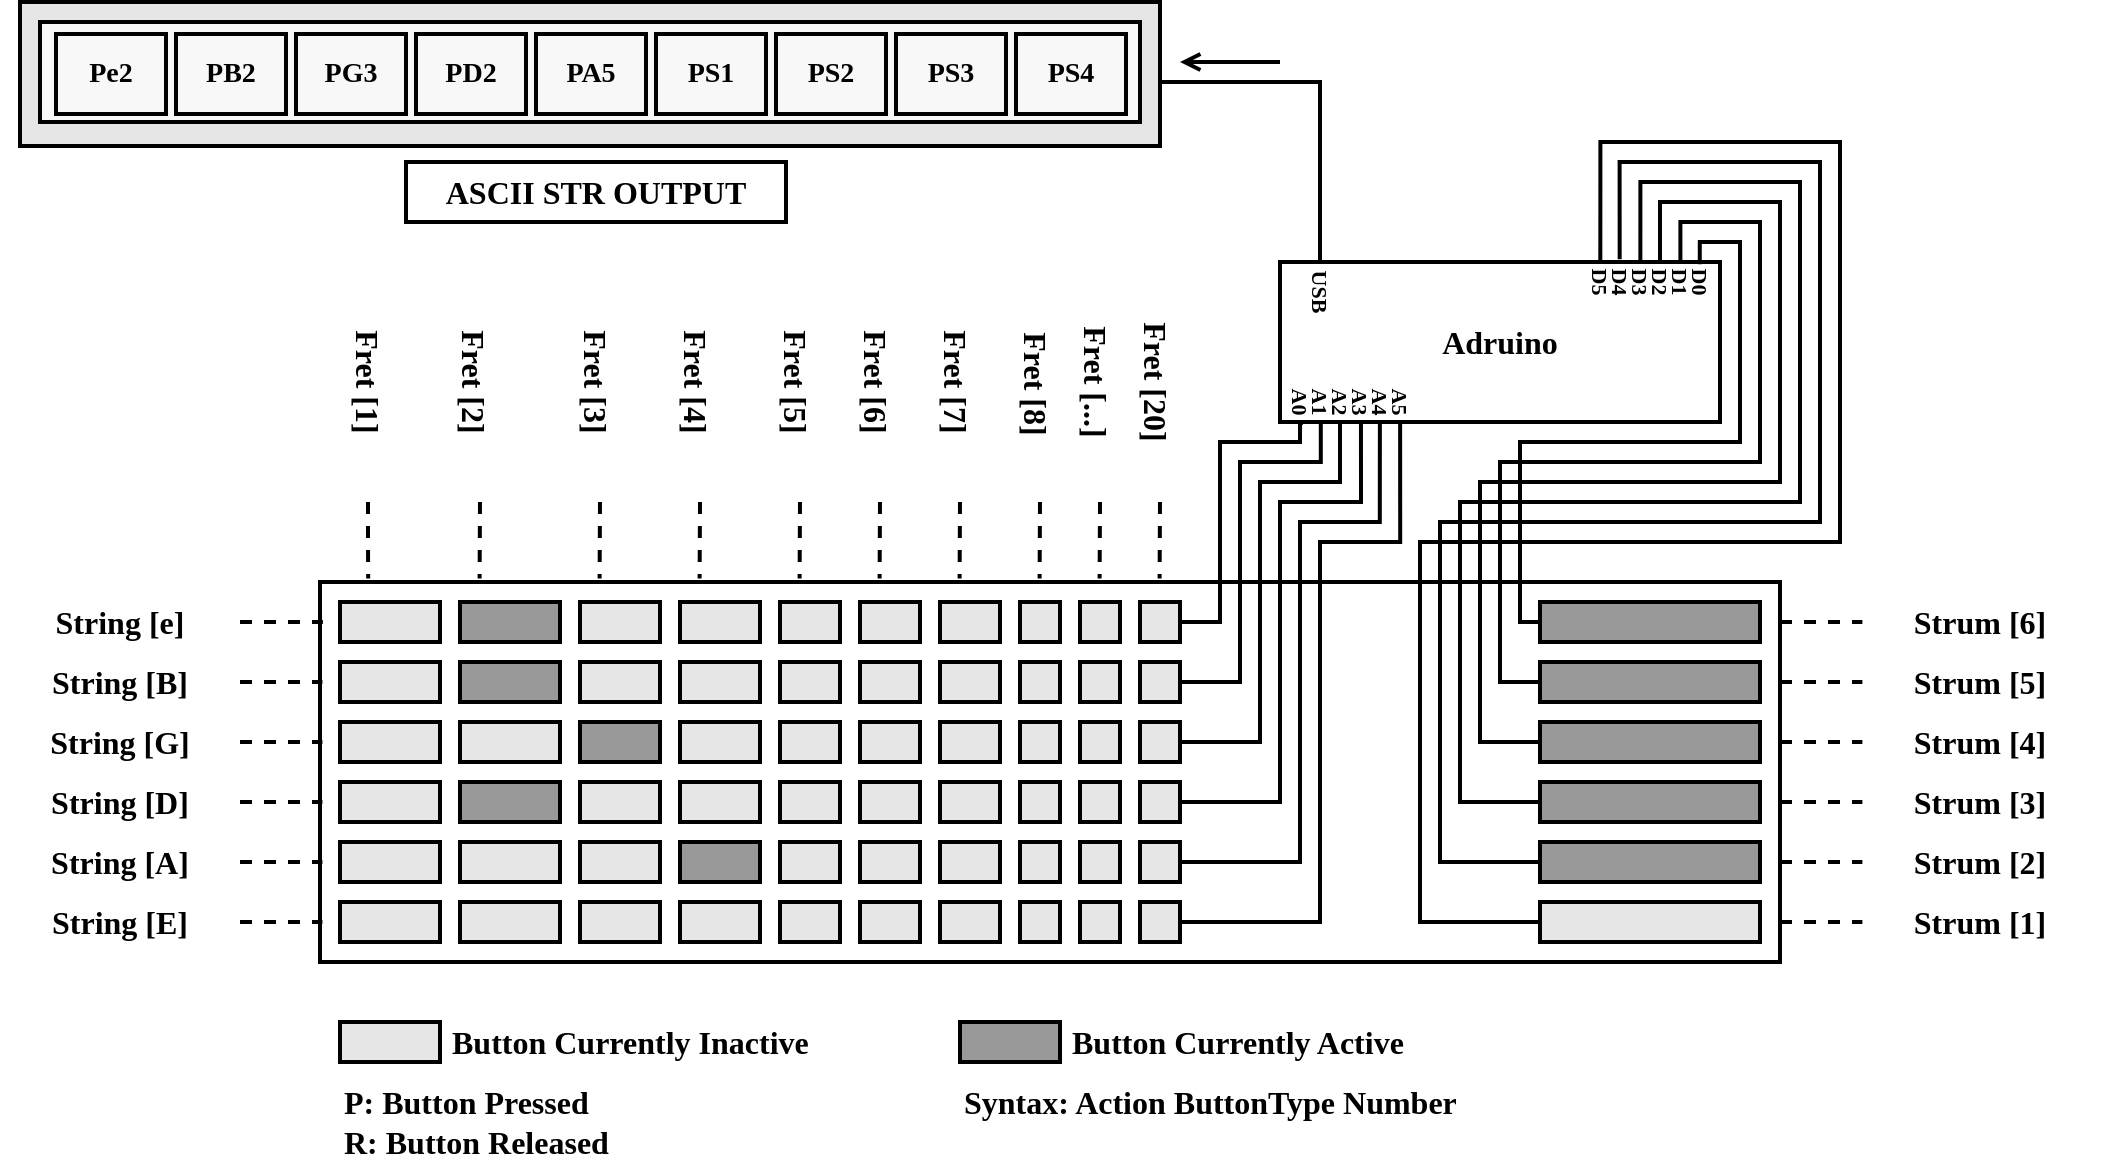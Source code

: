 <mxfile version="20.2.3" type="device"><diagram id="Pc4NMg-YCq74GQ9tb0aP" name="Page-1"><mxGraphModel dx="3261" dy="848" grid="0" gridSize="10" guides="1" tooltips="1" connect="1" arrows="1" fold="1" page="1" pageScale="1" pageWidth="1920" pageHeight="1200" math="0" shadow="0"><root><mxCell id="0"/><mxCell id="1" parent="0"/><mxCell id="4jDtl1Gg7LY34vQdV0fK-1" value="" style="rounded=0;whiteSpace=wrap;html=1;fillColor=none;strokeWidth=2;fontStyle=1;fontFamily=Fira Code;fontSource=https%3A%2F%2Ffonts.googleapis.com%2Fcss%3Ffamily%3DFira%2BCode;fontSize=16;" vertex="1" parent="1"><mxGeometry x="120" y="360" width="730" height="190" as="geometry"/></mxCell><mxCell id="4jDtl1Gg7LY34vQdV0fK-3" value="" style="rounded=0;whiteSpace=wrap;html=1;fillColor=#E6E6E6;strokeWidth=2;fontStyle=1;fontFamily=Fira Code;fontSource=https%3A%2F%2Ffonts.googleapis.com%2Fcss%3Ffamily%3DFira%2BCode;fontSize=16;" vertex="1" parent="1"><mxGeometry x="130" y="370" width="50" height="20" as="geometry"/></mxCell><mxCell id="4jDtl1Gg7LY34vQdV0fK-4" value="" style="rounded=0;whiteSpace=wrap;html=1;fillColor=#E6E6E6;strokeWidth=2;fontStyle=1;fontFamily=Fira Code;fontSource=https%3A%2F%2Ffonts.googleapis.com%2Fcss%3Ffamily%3DFira%2BCode;fontSize=16;" vertex="1" parent="1"><mxGeometry x="130" y="400" width="50" height="20" as="geometry"/></mxCell><mxCell id="4jDtl1Gg7LY34vQdV0fK-5" value="" style="rounded=0;whiteSpace=wrap;html=1;fillColor=#E6E6E6;strokeWidth=2;fontStyle=1;fontFamily=Fira Code;fontSource=https%3A%2F%2Ffonts.googleapis.com%2Fcss%3Ffamily%3DFira%2BCode;fontSize=16;" vertex="1" parent="1"><mxGeometry x="130" y="430" width="50" height="20" as="geometry"/></mxCell><mxCell id="4jDtl1Gg7LY34vQdV0fK-6" value="" style="rounded=0;whiteSpace=wrap;html=1;fillColor=#E6E6E6;strokeWidth=2;fontStyle=1;fontFamily=Fira Code;fontSource=https%3A%2F%2Ffonts.googleapis.com%2Fcss%3Ffamily%3DFira%2BCode;fontSize=16;" vertex="1" parent="1"><mxGeometry x="130" y="460" width="50" height="20" as="geometry"/></mxCell><mxCell id="4jDtl1Gg7LY34vQdV0fK-7" value="" style="rounded=0;whiteSpace=wrap;html=1;fillColor=#E6E6E6;strokeWidth=2;fontStyle=1;fontFamily=Fira Code;fontSource=https%3A%2F%2Ffonts.googleapis.com%2Fcss%3Ffamily%3DFira%2BCode;fontSize=16;" vertex="1" parent="1"><mxGeometry x="130" y="490" width="50" height="20" as="geometry"/></mxCell><mxCell id="4jDtl1Gg7LY34vQdV0fK-8" value="" style="rounded=0;whiteSpace=wrap;html=1;fillColor=#E6E6E6;strokeWidth=2;fontStyle=1;fontFamily=Fira Code;fontSource=https%3A%2F%2Ffonts.googleapis.com%2Fcss%3Ffamily%3DFira%2BCode;fontSize=16;" vertex="1" parent="1"><mxGeometry x="130" y="520" width="50" height="20" as="geometry"/></mxCell><mxCell id="4jDtl1Gg7LY34vQdV0fK-9" value="" style="rounded=0;whiteSpace=wrap;html=1;fillColor=#999999;strokeWidth=2;fontStyle=1;fontFamily=Fira Code;fontSource=https%3A%2F%2Ffonts.googleapis.com%2Fcss%3Ffamily%3DFira%2BCode;fontSize=16;" vertex="1" parent="1"><mxGeometry x="190" y="370" width="50" height="20" as="geometry"/></mxCell><mxCell id="4jDtl1Gg7LY34vQdV0fK-10" value="" style="rounded=0;whiteSpace=wrap;html=1;fillColor=#999999;strokeWidth=2;fontStyle=1;fontFamily=Fira Code;fontSource=https%3A%2F%2Ffonts.googleapis.com%2Fcss%3Ffamily%3DFira%2BCode;fontSize=16;" vertex="1" parent="1"><mxGeometry x="190" y="400" width="50" height="20" as="geometry"/></mxCell><mxCell id="4jDtl1Gg7LY34vQdV0fK-11" value="" style="rounded=0;whiteSpace=wrap;html=1;fillColor=#E6E6E6;strokeWidth=2;fontStyle=1;fontFamily=Fira Code;fontSource=https%3A%2F%2Ffonts.googleapis.com%2Fcss%3Ffamily%3DFira%2BCode;fontSize=16;" vertex="1" parent="1"><mxGeometry x="190" y="430" width="50" height="20" as="geometry"/></mxCell><mxCell id="4jDtl1Gg7LY34vQdV0fK-12" value="" style="rounded=0;whiteSpace=wrap;html=1;fillColor=#999999;strokeWidth=2;fontStyle=1;fontFamily=Fira Code;fontSource=https%3A%2F%2Ffonts.googleapis.com%2Fcss%3Ffamily%3DFira%2BCode;fontSize=16;" vertex="1" parent="1"><mxGeometry x="190" y="460" width="50" height="20" as="geometry"/></mxCell><mxCell id="4jDtl1Gg7LY34vQdV0fK-13" value="" style="rounded=0;whiteSpace=wrap;html=1;fillColor=#E6E6E6;strokeWidth=2;fontStyle=1;fontFamily=Fira Code;fontSource=https%3A%2F%2Ffonts.googleapis.com%2Fcss%3Ffamily%3DFira%2BCode;fontSize=16;" vertex="1" parent="1"><mxGeometry x="190" y="490" width="50" height="20" as="geometry"/></mxCell><mxCell id="4jDtl1Gg7LY34vQdV0fK-14" value="" style="rounded=0;whiteSpace=wrap;html=1;fillColor=#E6E6E6;strokeWidth=2;fontStyle=1;fontFamily=Fira Code;fontSource=https%3A%2F%2Ffonts.googleapis.com%2Fcss%3Ffamily%3DFira%2BCode;fontSize=16;" vertex="1" parent="1"><mxGeometry x="190" y="520" width="50" height="20" as="geometry"/></mxCell><mxCell id="4jDtl1Gg7LY34vQdV0fK-15" value="" style="rounded=0;whiteSpace=wrap;html=1;fillColor=#E6E6E6;strokeWidth=2;fontStyle=1;fontFamily=Fira Code;fontSource=https%3A%2F%2Ffonts.googleapis.com%2Fcss%3Ffamily%3DFira%2BCode;fontSize=16;" vertex="1" parent="1"><mxGeometry x="250" y="370" width="40" height="20" as="geometry"/></mxCell><mxCell id="4jDtl1Gg7LY34vQdV0fK-16" value="" style="rounded=0;whiteSpace=wrap;html=1;fillColor=#E6E6E6;strokeWidth=2;fontStyle=1;fontFamily=Fira Code;fontSource=https%3A%2F%2Ffonts.googleapis.com%2Fcss%3Ffamily%3DFira%2BCode;fontSize=16;" vertex="1" parent="1"><mxGeometry x="250" y="400" width="40" height="20" as="geometry"/></mxCell><mxCell id="4jDtl1Gg7LY34vQdV0fK-17" value="" style="rounded=0;whiteSpace=wrap;html=1;fillColor=#999999;strokeWidth=2;fontStyle=1;fontFamily=Fira Code;fontSource=https%3A%2F%2Ffonts.googleapis.com%2Fcss%3Ffamily%3DFira%2BCode;fontSize=16;" vertex="1" parent="1"><mxGeometry x="250" y="430" width="40" height="20" as="geometry"/></mxCell><mxCell id="4jDtl1Gg7LY34vQdV0fK-18" value="" style="rounded=0;whiteSpace=wrap;html=1;fillColor=#E6E6E6;strokeWidth=2;fontStyle=1;fontFamily=Fira Code;fontSource=https%3A%2F%2Ffonts.googleapis.com%2Fcss%3Ffamily%3DFira%2BCode;fontSize=16;" vertex="1" parent="1"><mxGeometry x="250" y="460" width="40" height="20" as="geometry"/></mxCell><mxCell id="4jDtl1Gg7LY34vQdV0fK-19" value="" style="rounded=0;whiteSpace=wrap;html=1;fillColor=#E6E6E6;strokeWidth=2;fontStyle=1;fontFamily=Fira Code;fontSource=https%3A%2F%2Ffonts.googleapis.com%2Fcss%3Ffamily%3DFira%2BCode;fontSize=16;" vertex="1" parent="1"><mxGeometry x="250" y="490" width="40" height="20" as="geometry"/></mxCell><mxCell id="4jDtl1Gg7LY34vQdV0fK-20" value="" style="rounded=0;whiteSpace=wrap;html=1;fillColor=#E6E6E6;strokeWidth=2;fontStyle=1;fontFamily=Fira Code;fontSource=https%3A%2F%2Ffonts.googleapis.com%2Fcss%3Ffamily%3DFira%2BCode;fontSize=16;" vertex="1" parent="1"><mxGeometry x="250" y="520" width="40" height="20" as="geometry"/></mxCell><mxCell id="4jDtl1Gg7LY34vQdV0fK-21" value="" style="rounded=0;whiteSpace=wrap;html=1;fillColor=#E6E6E6;strokeWidth=2;fontStyle=1;fontFamily=Fira Code;fontSource=https%3A%2F%2Ffonts.googleapis.com%2Fcss%3Ffamily%3DFira%2BCode;fontSize=16;" vertex="1" parent="1"><mxGeometry x="300" y="370" width="40" height="20" as="geometry"/></mxCell><mxCell id="4jDtl1Gg7LY34vQdV0fK-22" value="" style="rounded=0;whiteSpace=wrap;html=1;fillColor=#E6E6E6;strokeWidth=2;fontStyle=1;fontFamily=Fira Code;fontSource=https%3A%2F%2Ffonts.googleapis.com%2Fcss%3Ffamily%3DFira%2BCode;fontSize=16;" vertex="1" parent="1"><mxGeometry x="300" y="400" width="40" height="20" as="geometry"/></mxCell><mxCell id="4jDtl1Gg7LY34vQdV0fK-23" value="" style="rounded=0;whiteSpace=wrap;html=1;fillColor=#E6E6E6;strokeWidth=2;fontStyle=1;fontFamily=Fira Code;fontSource=https%3A%2F%2Ffonts.googleapis.com%2Fcss%3Ffamily%3DFira%2BCode;fontSize=16;" vertex="1" parent="1"><mxGeometry x="300" y="430" width="40" height="20" as="geometry"/></mxCell><mxCell id="4jDtl1Gg7LY34vQdV0fK-24" value="" style="rounded=0;whiteSpace=wrap;html=1;fillColor=#E6E6E6;strokeWidth=2;fontStyle=1;fontFamily=Fira Code;fontSource=https%3A%2F%2Ffonts.googleapis.com%2Fcss%3Ffamily%3DFira%2BCode;fontSize=16;" vertex="1" parent="1"><mxGeometry x="300" y="460" width="40" height="20" as="geometry"/></mxCell><mxCell id="4jDtl1Gg7LY34vQdV0fK-25" value="" style="rounded=0;whiteSpace=wrap;html=1;fillColor=#999999;strokeWidth=2;fontStyle=1;fontFamily=Fira Code;fontSource=https%3A%2F%2Ffonts.googleapis.com%2Fcss%3Ffamily%3DFira%2BCode;fontSize=16;" vertex="1" parent="1"><mxGeometry x="300" y="490" width="40" height="20" as="geometry"/></mxCell><mxCell id="4jDtl1Gg7LY34vQdV0fK-26" value="" style="rounded=0;whiteSpace=wrap;html=1;fillColor=#E6E6E6;strokeWidth=2;fontStyle=1;fontFamily=Fira Code;fontSource=https%3A%2F%2Ffonts.googleapis.com%2Fcss%3Ffamily%3DFira%2BCode;fontSize=16;" vertex="1" parent="1"><mxGeometry x="300" y="520" width="40" height="20" as="geometry"/></mxCell><mxCell id="4jDtl1Gg7LY34vQdV0fK-27" value="" style="rounded=0;whiteSpace=wrap;html=1;fillColor=#E6E6E6;strokeWidth=2;fontStyle=1;fontFamily=Fira Code;fontSource=https%3A%2F%2Ffonts.googleapis.com%2Fcss%3Ffamily%3DFira%2BCode;fontSize=16;" vertex="1" parent="1"><mxGeometry x="350" y="370" width="30" height="20" as="geometry"/></mxCell><mxCell id="4jDtl1Gg7LY34vQdV0fK-28" value="" style="rounded=0;whiteSpace=wrap;html=1;fillColor=#E6E6E6;strokeWidth=2;fontStyle=1;fontFamily=Fira Code;fontSource=https%3A%2F%2Ffonts.googleapis.com%2Fcss%3Ffamily%3DFira%2BCode;fontSize=16;" vertex="1" parent="1"><mxGeometry x="350" y="400" width="30" height="20" as="geometry"/></mxCell><mxCell id="4jDtl1Gg7LY34vQdV0fK-29" value="" style="rounded=0;whiteSpace=wrap;html=1;fillColor=#E6E6E6;strokeWidth=2;fontStyle=1;fontFamily=Fira Code;fontSource=https%3A%2F%2Ffonts.googleapis.com%2Fcss%3Ffamily%3DFira%2BCode;fontSize=16;" vertex="1" parent="1"><mxGeometry x="350" y="430" width="30" height="20" as="geometry"/></mxCell><mxCell id="4jDtl1Gg7LY34vQdV0fK-30" value="" style="rounded=0;whiteSpace=wrap;html=1;fillColor=#E6E6E6;strokeWidth=2;fontStyle=1;fontFamily=Fira Code;fontSource=https%3A%2F%2Ffonts.googleapis.com%2Fcss%3Ffamily%3DFira%2BCode;fontSize=16;" vertex="1" parent="1"><mxGeometry x="350" y="460" width="30" height="20" as="geometry"/></mxCell><mxCell id="4jDtl1Gg7LY34vQdV0fK-31" value="" style="rounded=0;whiteSpace=wrap;html=1;fillColor=#E6E6E6;strokeWidth=2;fontStyle=1;fontFamily=Fira Code;fontSource=https%3A%2F%2Ffonts.googleapis.com%2Fcss%3Ffamily%3DFira%2BCode;fontSize=16;" vertex="1" parent="1"><mxGeometry x="350" y="490" width="30" height="20" as="geometry"/></mxCell><mxCell id="4jDtl1Gg7LY34vQdV0fK-32" value="" style="rounded=0;whiteSpace=wrap;html=1;fillColor=#E6E6E6;strokeWidth=2;fontStyle=1;fontFamily=Fira Code;fontSource=https%3A%2F%2Ffonts.googleapis.com%2Fcss%3Ffamily%3DFira%2BCode;fontSize=16;" vertex="1" parent="1"><mxGeometry x="350" y="520" width="30" height="20" as="geometry"/></mxCell><mxCell id="4jDtl1Gg7LY34vQdV0fK-33" value="" style="rounded=0;whiteSpace=wrap;html=1;fillColor=#E6E6E6;strokeWidth=2;fontStyle=1;fontFamily=Fira Code;fontSource=https%3A%2F%2Ffonts.googleapis.com%2Fcss%3Ffamily%3DFira%2BCode;fontSize=16;" vertex="1" parent="1"><mxGeometry x="390" y="370" width="30" height="20" as="geometry"/></mxCell><mxCell id="4jDtl1Gg7LY34vQdV0fK-34" value="" style="rounded=0;whiteSpace=wrap;html=1;fillColor=#E6E6E6;strokeWidth=2;fontStyle=1;fontFamily=Fira Code;fontSource=https%3A%2F%2Ffonts.googleapis.com%2Fcss%3Ffamily%3DFira%2BCode;fontSize=16;" vertex="1" parent="1"><mxGeometry x="390" y="400" width="30" height="20" as="geometry"/></mxCell><mxCell id="4jDtl1Gg7LY34vQdV0fK-35" value="" style="rounded=0;whiteSpace=wrap;html=1;fillColor=#E6E6E6;strokeWidth=2;fontStyle=1;fontFamily=Fira Code;fontSource=https%3A%2F%2Ffonts.googleapis.com%2Fcss%3Ffamily%3DFira%2BCode;fontSize=16;" vertex="1" parent="1"><mxGeometry x="390" y="430" width="30" height="20" as="geometry"/></mxCell><mxCell id="4jDtl1Gg7LY34vQdV0fK-36" value="" style="rounded=0;whiteSpace=wrap;html=1;fillColor=#E6E6E6;strokeWidth=2;fontStyle=1;fontFamily=Fira Code;fontSource=https%3A%2F%2Ffonts.googleapis.com%2Fcss%3Ffamily%3DFira%2BCode;fontSize=16;" vertex="1" parent="1"><mxGeometry x="390" y="460" width="30" height="20" as="geometry"/></mxCell><mxCell id="4jDtl1Gg7LY34vQdV0fK-37" value="" style="rounded=0;whiteSpace=wrap;html=1;fillColor=#E6E6E6;strokeWidth=2;fontStyle=1;fontFamily=Fira Code;fontSource=https%3A%2F%2Ffonts.googleapis.com%2Fcss%3Ffamily%3DFira%2BCode;fontSize=16;" vertex="1" parent="1"><mxGeometry x="390" y="490" width="30" height="20" as="geometry"/></mxCell><mxCell id="4jDtl1Gg7LY34vQdV0fK-38" value="" style="rounded=0;whiteSpace=wrap;html=1;fillColor=#E6E6E6;strokeWidth=2;fontStyle=1;fontFamily=Fira Code;fontSource=https%3A%2F%2Ffonts.googleapis.com%2Fcss%3Ffamily%3DFira%2BCode;fontSize=16;" vertex="1" parent="1"><mxGeometry x="390" y="520" width="30" height="20" as="geometry"/></mxCell><mxCell id="4jDtl1Gg7LY34vQdV0fK-39" value="" style="rounded=0;whiteSpace=wrap;html=1;fillColor=#E6E6E6;strokeWidth=2;fontStyle=1;fontFamily=Fira Code;fontSource=https%3A%2F%2Ffonts.googleapis.com%2Fcss%3Ffamily%3DFira%2BCode;fontSize=16;" vertex="1" parent="1"><mxGeometry x="430" y="370" width="30" height="20" as="geometry"/></mxCell><mxCell id="4jDtl1Gg7LY34vQdV0fK-40" value="" style="rounded=0;whiteSpace=wrap;html=1;fillColor=#E6E6E6;strokeWidth=2;fontStyle=1;fontFamily=Fira Code;fontSource=https%3A%2F%2Ffonts.googleapis.com%2Fcss%3Ffamily%3DFira%2BCode;fontSize=16;" vertex="1" parent="1"><mxGeometry x="430" y="400" width="30" height="20" as="geometry"/></mxCell><mxCell id="4jDtl1Gg7LY34vQdV0fK-41" value="" style="rounded=0;whiteSpace=wrap;html=1;fillColor=#E6E6E6;strokeWidth=2;fontStyle=1;fontFamily=Fira Code;fontSource=https%3A%2F%2Ffonts.googleapis.com%2Fcss%3Ffamily%3DFira%2BCode;fontSize=16;" vertex="1" parent="1"><mxGeometry x="430" y="430" width="30" height="20" as="geometry"/></mxCell><mxCell id="4jDtl1Gg7LY34vQdV0fK-42" value="" style="rounded=0;whiteSpace=wrap;html=1;fillColor=#E6E6E6;strokeWidth=2;fontStyle=1;fontFamily=Fira Code;fontSource=https%3A%2F%2Ffonts.googleapis.com%2Fcss%3Ffamily%3DFira%2BCode;fontSize=16;" vertex="1" parent="1"><mxGeometry x="430" y="460" width="30" height="20" as="geometry"/></mxCell><mxCell id="4jDtl1Gg7LY34vQdV0fK-43" value="" style="rounded=0;whiteSpace=wrap;html=1;fillColor=#E6E6E6;strokeWidth=2;fontStyle=1;fontFamily=Fira Code;fontSource=https%3A%2F%2Ffonts.googleapis.com%2Fcss%3Ffamily%3DFira%2BCode;fontSize=16;" vertex="1" parent="1"><mxGeometry x="430" y="490" width="30" height="20" as="geometry"/></mxCell><mxCell id="4jDtl1Gg7LY34vQdV0fK-44" value="" style="rounded=0;whiteSpace=wrap;html=1;fillColor=#E6E6E6;strokeWidth=2;fontStyle=1;fontFamily=Fira Code;fontSource=https%3A%2F%2Ffonts.googleapis.com%2Fcss%3Ffamily%3DFira%2BCode;fontSize=16;" vertex="1" parent="1"><mxGeometry x="430" y="520" width="30" height="20" as="geometry"/></mxCell><mxCell id="4jDtl1Gg7LY34vQdV0fK-45" value="" style="rounded=0;whiteSpace=wrap;html=1;fillColor=#E6E6E6;strokeWidth=2;fontStyle=1;fontFamily=Fira Code;fontSource=https%3A%2F%2Ffonts.googleapis.com%2Fcss%3Ffamily%3DFira%2BCode;fontSize=16;" vertex="1" parent="1"><mxGeometry x="470" y="370" width="20" height="20" as="geometry"/></mxCell><mxCell id="4jDtl1Gg7LY34vQdV0fK-46" value="" style="rounded=0;whiteSpace=wrap;html=1;fillColor=#E6E6E6;strokeWidth=2;fontStyle=1;fontFamily=Fira Code;fontSource=https%3A%2F%2Ffonts.googleapis.com%2Fcss%3Ffamily%3DFira%2BCode;fontSize=16;" vertex="1" parent="1"><mxGeometry x="470" y="400" width="20" height="20" as="geometry"/></mxCell><mxCell id="4jDtl1Gg7LY34vQdV0fK-47" value="" style="rounded=0;whiteSpace=wrap;html=1;fillColor=#E6E6E6;strokeWidth=2;fontStyle=1;fontFamily=Fira Code;fontSource=https%3A%2F%2Ffonts.googleapis.com%2Fcss%3Ffamily%3DFira%2BCode;fontSize=16;" vertex="1" parent="1"><mxGeometry x="470" y="430" width="20" height="20" as="geometry"/></mxCell><mxCell id="4jDtl1Gg7LY34vQdV0fK-48" value="" style="rounded=0;whiteSpace=wrap;html=1;fillColor=#E6E6E6;strokeWidth=2;fontStyle=1;fontFamily=Fira Code;fontSource=https%3A%2F%2Ffonts.googleapis.com%2Fcss%3Ffamily%3DFira%2BCode;fontSize=16;" vertex="1" parent="1"><mxGeometry x="470" y="460" width="20" height="20" as="geometry"/></mxCell><mxCell id="4jDtl1Gg7LY34vQdV0fK-49" value="" style="rounded=0;whiteSpace=wrap;html=1;fillColor=#E6E6E6;strokeWidth=2;fontStyle=1;fontFamily=Fira Code;fontSource=https%3A%2F%2Ffonts.googleapis.com%2Fcss%3Ffamily%3DFira%2BCode;fontSize=16;" vertex="1" parent="1"><mxGeometry x="470" y="490" width="20" height="20" as="geometry"/></mxCell><mxCell id="4jDtl1Gg7LY34vQdV0fK-50" value="" style="rounded=0;whiteSpace=wrap;html=1;fillColor=#E6E6E6;strokeWidth=2;fontStyle=1;fontFamily=Fira Code;fontSource=https%3A%2F%2Ffonts.googleapis.com%2Fcss%3Ffamily%3DFira%2BCode;fontSize=16;" vertex="1" parent="1"><mxGeometry x="470" y="520" width="20" height="20" as="geometry"/></mxCell><mxCell id="4jDtl1Gg7LY34vQdV0fK-51" value="" style="rounded=0;whiteSpace=wrap;html=1;fillColor=#E6E6E6;strokeWidth=2;fontStyle=1;fontFamily=Fira Code;fontSource=https%3A%2F%2Ffonts.googleapis.com%2Fcss%3Ffamily%3DFira%2BCode;fontSize=16;" vertex="1" parent="1"><mxGeometry x="500" y="370" width="20" height="20" as="geometry"/></mxCell><mxCell id="4jDtl1Gg7LY34vQdV0fK-52" value="" style="rounded=0;whiteSpace=wrap;html=1;fillColor=#E6E6E6;strokeWidth=2;fontStyle=1;fontFamily=Fira Code;fontSource=https%3A%2F%2Ffonts.googleapis.com%2Fcss%3Ffamily%3DFira%2BCode;fontSize=16;" vertex="1" parent="1"><mxGeometry x="500" y="400" width="20" height="20" as="geometry"/></mxCell><mxCell id="4jDtl1Gg7LY34vQdV0fK-53" value="" style="rounded=0;whiteSpace=wrap;html=1;fillColor=#E6E6E6;strokeWidth=2;fontStyle=1;fontFamily=Fira Code;fontSource=https%3A%2F%2Ffonts.googleapis.com%2Fcss%3Ffamily%3DFira%2BCode;fontSize=16;" vertex="1" parent="1"><mxGeometry x="500" y="430" width="20" height="20" as="geometry"/></mxCell><mxCell id="4jDtl1Gg7LY34vQdV0fK-54" value="" style="rounded=0;whiteSpace=wrap;html=1;fillColor=#E6E6E6;strokeWidth=2;fontStyle=1;fontFamily=Fira Code;fontSource=https%3A%2F%2Ffonts.googleapis.com%2Fcss%3Ffamily%3DFira%2BCode;fontSize=16;" vertex="1" parent="1"><mxGeometry x="500" y="460" width="20" height="20" as="geometry"/></mxCell><mxCell id="4jDtl1Gg7LY34vQdV0fK-55" value="" style="rounded=0;whiteSpace=wrap;html=1;fillColor=#E6E6E6;strokeWidth=2;fontStyle=1;fontFamily=Fira Code;fontSource=https%3A%2F%2Ffonts.googleapis.com%2Fcss%3Ffamily%3DFira%2BCode;fontSize=16;" vertex="1" parent="1"><mxGeometry x="500" y="490" width="20" height="20" as="geometry"/></mxCell><mxCell id="4jDtl1Gg7LY34vQdV0fK-56" value="" style="rounded=0;whiteSpace=wrap;html=1;fillColor=#E6E6E6;strokeWidth=2;fontStyle=1;fontFamily=Fira Code;fontSource=https%3A%2F%2Ffonts.googleapis.com%2Fcss%3Ffamily%3DFira%2BCode;fontSize=16;" vertex="1" parent="1"><mxGeometry x="500" y="520" width="20" height="20" as="geometry"/></mxCell><mxCell id="4jDtl1Gg7LY34vQdV0fK-118" style="edgeStyle=orthogonalEdgeStyle;rounded=0;orthogonalLoop=1;jettySize=auto;html=1;entryX=0.052;entryY=1.006;entryDx=0;entryDy=0;entryPerimeter=0;endArrow=none;endFill=0;strokeWidth=2;" edge="1" parent="1" source="4jDtl1Gg7LY34vQdV0fK-57" target="4jDtl1Gg7LY34vQdV0fK-116"><mxGeometry relative="1" as="geometry"><Array as="points"><mxPoint x="570" y="380"/><mxPoint x="570" y="290"/><mxPoint x="610" y="290"/></Array></mxGeometry></mxCell><mxCell id="4jDtl1Gg7LY34vQdV0fK-57" value="" style="rounded=0;whiteSpace=wrap;html=1;fillColor=#E6E6E6;strokeWidth=2;fontStyle=1;fontFamily=Fira Code;fontSource=https%3A%2F%2Ffonts.googleapis.com%2Fcss%3Ffamily%3DFira%2BCode;fontSize=16;" vertex="1" parent="1"><mxGeometry x="530" y="370" width="20" height="20" as="geometry"/></mxCell><mxCell id="4jDtl1Gg7LY34vQdV0fK-58" value="" style="rounded=0;whiteSpace=wrap;html=1;fillColor=#E6E6E6;strokeWidth=2;fontStyle=1;fontFamily=Fira Code;fontSource=https%3A%2F%2Ffonts.googleapis.com%2Fcss%3Ffamily%3DFira%2BCode;fontSize=16;" vertex="1" parent="1"><mxGeometry x="530" y="400" width="20" height="20" as="geometry"/></mxCell><mxCell id="4jDtl1Gg7LY34vQdV0fK-59" value="" style="rounded=0;whiteSpace=wrap;html=1;fillColor=#E6E6E6;strokeWidth=2;fontStyle=1;fontFamily=Fira Code;fontSource=https%3A%2F%2Ffonts.googleapis.com%2Fcss%3Ffamily%3DFira%2BCode;fontSize=16;" vertex="1" parent="1"><mxGeometry x="530" y="430" width="20" height="20" as="geometry"/></mxCell><mxCell id="4jDtl1Gg7LY34vQdV0fK-121" style="edgeStyle=orthogonalEdgeStyle;rounded=0;orthogonalLoop=1;jettySize=auto;html=1;entryX=0.184;entryY=1.008;entryDx=0;entryDy=0;entryPerimeter=0;endArrow=none;endFill=0;strokeWidth=2;" edge="1" parent="1" source="4jDtl1Gg7LY34vQdV0fK-60" target="4jDtl1Gg7LY34vQdV0fK-116"><mxGeometry relative="1" as="geometry"><Array as="points"><mxPoint x="600" y="470"/><mxPoint x="600" y="320"/><mxPoint x="641" y="320"/></Array></mxGeometry></mxCell><mxCell id="4jDtl1Gg7LY34vQdV0fK-60" value="" style="rounded=0;whiteSpace=wrap;html=1;fillColor=#E6E6E6;strokeWidth=2;fontStyle=1;fontFamily=Fira Code;fontSource=https%3A%2F%2Ffonts.googleapis.com%2Fcss%3Ffamily%3DFira%2BCode;fontSize=16;" vertex="1" parent="1"><mxGeometry x="530" y="460" width="20" height="20" as="geometry"/></mxCell><mxCell id="4jDtl1Gg7LY34vQdV0fK-122" style="edgeStyle=orthogonalEdgeStyle;rounded=0;orthogonalLoop=1;jettySize=auto;html=1;entryX=0.227;entryY=0.998;entryDx=0;entryDy=0;endArrow=none;endFill=0;strokeWidth=2;entryPerimeter=0;" edge="1" parent="1" source="4jDtl1Gg7LY34vQdV0fK-61" target="4jDtl1Gg7LY34vQdV0fK-116"><mxGeometry relative="1" as="geometry"><Array as="points"><mxPoint x="610" y="500"/><mxPoint x="610" y="330"/><mxPoint x="650" y="330"/></Array></mxGeometry></mxCell><mxCell id="4jDtl1Gg7LY34vQdV0fK-61" value="" style="rounded=0;whiteSpace=wrap;html=1;fillColor=#E6E6E6;strokeWidth=2;fontStyle=1;fontFamily=Fira Code;fontSource=https%3A%2F%2Ffonts.googleapis.com%2Fcss%3Ffamily%3DFira%2BCode;fontSize=16;" vertex="1" parent="1"><mxGeometry x="530" y="490" width="20" height="20" as="geometry"/></mxCell><mxCell id="4jDtl1Gg7LY34vQdV0fK-123" style="edgeStyle=orthogonalEdgeStyle;rounded=0;orthogonalLoop=1;jettySize=auto;html=1;entryX=0.273;entryY=0.998;entryDx=0;entryDy=0;entryPerimeter=0;endArrow=none;endFill=0;strokeWidth=2;" edge="1" parent="1" source="4jDtl1Gg7LY34vQdV0fK-62" target="4jDtl1Gg7LY34vQdV0fK-116"><mxGeometry relative="1" as="geometry"><Array as="points"><mxPoint x="620" y="530"/><mxPoint x="620" y="340"/><mxPoint x="660" y="340"/></Array></mxGeometry></mxCell><mxCell id="4jDtl1Gg7LY34vQdV0fK-62" value="" style="rounded=0;whiteSpace=wrap;html=1;fillColor=#E6E6E6;strokeWidth=2;fontStyle=1;fontFamily=Fira Code;fontSource=https%3A%2F%2Ffonts.googleapis.com%2Fcss%3Ffamily%3DFira%2BCode;fontSize=16;" vertex="1" parent="1"><mxGeometry x="530" y="520" width="20" height="20" as="geometry"/></mxCell><mxCell id="4jDtl1Gg7LY34vQdV0fK-124" style="edgeStyle=orthogonalEdgeStyle;rounded=0;orthogonalLoop=1;jettySize=auto;html=1;entryX=0.954;entryY=0.014;entryDx=0;entryDy=0;endArrow=none;endFill=0;strokeWidth=2;exitX=0;exitY=0.5;exitDx=0;exitDy=0;entryPerimeter=0;" edge="1" parent="1" source="4jDtl1Gg7LY34vQdV0fK-64" target="4jDtl1Gg7LY34vQdV0fK-116"><mxGeometry relative="1" as="geometry"><Array as="points"><mxPoint x="720" y="380"/><mxPoint x="720" y="290"/><mxPoint x="830" y="290"/><mxPoint x="830" y="190"/><mxPoint x="810" y="190"/></Array></mxGeometry></mxCell><mxCell id="4jDtl1Gg7LY34vQdV0fK-64" value="" style="rounded=0;whiteSpace=wrap;html=1;fillColor=#999999;strokeWidth=2;fontStyle=1;fontFamily=Fira Code;fontSource=https%3A%2F%2Ffonts.googleapis.com%2Fcss%3Ffamily%3DFira%2BCode;fontSize=16;" vertex="1" parent="1"><mxGeometry x="730" y="370" width="110" height="20" as="geometry"/></mxCell><mxCell id="4jDtl1Gg7LY34vQdV0fK-125" style="edgeStyle=orthogonalEdgeStyle;rounded=0;orthogonalLoop=1;jettySize=auto;html=1;entryX=0.91;entryY=-0.007;entryDx=0;entryDy=0;entryPerimeter=0;endArrow=none;endFill=0;strokeWidth=2;exitX=0;exitY=0.5;exitDx=0;exitDy=0;" edge="1" parent="1" source="4jDtl1Gg7LY34vQdV0fK-65" target="4jDtl1Gg7LY34vQdV0fK-116"><mxGeometry relative="1" as="geometry"><Array as="points"><mxPoint x="710" y="410"/><mxPoint x="710" y="300"/><mxPoint x="840" y="300"/><mxPoint x="840" y="180"/><mxPoint x="800" y="180"/></Array></mxGeometry></mxCell><mxCell id="4jDtl1Gg7LY34vQdV0fK-65" value="" style="rounded=0;whiteSpace=wrap;html=1;fillColor=#999999;strokeWidth=2;fontStyle=1;fontFamily=Fira Code;fontSource=https%3A%2F%2Ffonts.googleapis.com%2Fcss%3Ffamily%3DFira%2BCode;fontSize=16;" vertex="1" parent="1"><mxGeometry x="730" y="400" width="110" height="20" as="geometry"/></mxCell><mxCell id="4jDtl1Gg7LY34vQdV0fK-126" style="edgeStyle=orthogonalEdgeStyle;rounded=0;orthogonalLoop=1;jettySize=auto;html=1;entryX=0.865;entryY=-0.002;entryDx=0;entryDy=0;entryPerimeter=0;endArrow=none;endFill=0;strokeWidth=2;" edge="1" parent="1" source="4jDtl1Gg7LY34vQdV0fK-66" target="4jDtl1Gg7LY34vQdV0fK-116"><mxGeometry relative="1" as="geometry"><Array as="points"><mxPoint x="700" y="440"/><mxPoint x="700" y="310"/><mxPoint x="850" y="310"/><mxPoint x="850" y="170"/><mxPoint x="790" y="170"/><mxPoint x="790" y="200"/></Array></mxGeometry></mxCell><mxCell id="4jDtl1Gg7LY34vQdV0fK-66" value="" style="rounded=0;whiteSpace=wrap;html=1;fillColor=#999999;strokeWidth=2;fontStyle=1;fontFamily=Fira Code;fontSource=https%3A%2F%2Ffonts.googleapis.com%2Fcss%3Ffamily%3DFira%2BCode;fontSize=16;" vertex="1" parent="1"><mxGeometry x="730" y="430" width="110" height="20" as="geometry"/></mxCell><mxCell id="4jDtl1Gg7LY34vQdV0fK-127" style="edgeStyle=orthogonalEdgeStyle;rounded=0;orthogonalLoop=1;jettySize=auto;html=1;entryX=0.819;entryY=-0.007;entryDx=0;entryDy=0;entryPerimeter=0;endArrow=none;endFill=0;strokeWidth=2;" edge="1" parent="1" source="4jDtl1Gg7LY34vQdV0fK-67" target="4jDtl1Gg7LY34vQdV0fK-116"><mxGeometry relative="1" as="geometry"><Array as="points"><mxPoint x="690" y="470"/><mxPoint x="690" y="320"/><mxPoint x="860" y="320"/><mxPoint x="860" y="160"/><mxPoint x="780" y="160"/></Array></mxGeometry></mxCell><mxCell id="4jDtl1Gg7LY34vQdV0fK-67" value="" style="rounded=0;whiteSpace=wrap;html=1;fillColor=#999999;strokeWidth=2;fontStyle=1;fontFamily=Fira Code;fontSource=https%3A%2F%2Ffonts.googleapis.com%2Fcss%3Ffamily%3DFira%2BCode;fontSize=16;" vertex="1" parent="1"><mxGeometry x="730" y="460" width="110" height="20" as="geometry"/></mxCell><mxCell id="4jDtl1Gg7LY34vQdV0fK-128" style="edgeStyle=orthogonalEdgeStyle;rounded=0;orthogonalLoop=1;jettySize=auto;html=1;entryX=0.772;entryY=-0.017;entryDx=0;entryDy=0;endArrow=none;endFill=0;strokeWidth=2;entryPerimeter=0;" edge="1" parent="1" source="4jDtl1Gg7LY34vQdV0fK-68" target="4jDtl1Gg7LY34vQdV0fK-116"><mxGeometry relative="1" as="geometry"><Array as="points"><mxPoint x="680" y="500"/><mxPoint x="680" y="330"/><mxPoint x="870" y="330"/><mxPoint x="870" y="150"/><mxPoint x="770" y="150"/></Array></mxGeometry></mxCell><mxCell id="4jDtl1Gg7LY34vQdV0fK-68" value="" style="rounded=0;whiteSpace=wrap;html=1;fillColor=#999999;strokeWidth=2;fontStyle=1;fontFamily=Fira Code;fontSource=https%3A%2F%2Ffonts.googleapis.com%2Fcss%3Ffamily%3DFira%2BCode;fontSize=16;" vertex="1" parent="1"><mxGeometry x="730" y="490" width="110" height="20" as="geometry"/></mxCell><mxCell id="4jDtl1Gg7LY34vQdV0fK-129" style="edgeStyle=orthogonalEdgeStyle;rounded=0;orthogonalLoop=1;jettySize=auto;html=1;entryX=0.728;entryY=-0.012;entryDx=0;entryDy=0;entryPerimeter=0;endArrow=none;endFill=0;strokeWidth=2;" edge="1" parent="1" source="4jDtl1Gg7LY34vQdV0fK-69" target="4jDtl1Gg7LY34vQdV0fK-116"><mxGeometry relative="1" as="geometry"><Array as="points"><mxPoint x="670" y="530"/><mxPoint x="670" y="340"/><mxPoint x="880" y="340"/><mxPoint x="880" y="140"/><mxPoint x="760" y="140"/></Array></mxGeometry></mxCell><mxCell id="4jDtl1Gg7LY34vQdV0fK-69" value="" style="rounded=0;whiteSpace=wrap;html=1;fillColor=#E6E6E6;strokeWidth=2;fontStyle=1;fontFamily=Fira Code;fontSource=https%3A%2F%2Ffonts.googleapis.com%2Fcss%3Ffamily%3DFira%2BCode;fontSize=16;" vertex="1" parent="1"><mxGeometry x="730" y="520" width="110" height="20" as="geometry"/></mxCell><mxCell id="4jDtl1Gg7LY34vQdV0fK-86" style="edgeStyle=orthogonalEdgeStyle;rounded=0;orthogonalLoop=1;jettySize=auto;html=1;entryX=0.002;entryY=0.105;entryDx=0;entryDy=0;entryPerimeter=0;endArrow=none;endFill=0;strokeWidth=2;dashed=1;" edge="1" parent="1" source="4jDtl1Gg7LY34vQdV0fK-70" target="4jDtl1Gg7LY34vQdV0fK-1"><mxGeometry relative="1" as="geometry"/></mxCell><mxCell id="4jDtl1Gg7LY34vQdV0fK-70" value="String [e]" style="rounded=0;whiteSpace=wrap;html=1;fillColor=none;strokeWidth=2;fontStyle=1;fontFamily=Fira Code;fontSource=https%3A%2F%2Ffonts.googleapis.com%2Fcss%3Ffamily%3DFira%2BCode;fontSize=16;strokeColor=none;" vertex="1" parent="1"><mxGeometry x="-40" y="370" width="120" height="20" as="geometry"/></mxCell><mxCell id="4jDtl1Gg7LY34vQdV0fK-71" value="String [B]" style="rounded=0;whiteSpace=wrap;html=1;fillColor=none;strokeWidth=2;fontStyle=1;fontFamily=Fira Code;fontSource=https%3A%2F%2Ffonts.googleapis.com%2Fcss%3Ffamily%3DFira%2BCode;fontSize=16;strokeColor=none;" vertex="1" parent="1"><mxGeometry x="-40" y="400" width="120" height="20" as="geometry"/></mxCell><mxCell id="4jDtl1Gg7LY34vQdV0fK-72" value="String [G]" style="rounded=0;whiteSpace=wrap;html=1;fillColor=none;strokeWidth=2;fontStyle=1;fontFamily=Fira Code;fontSource=https%3A%2F%2Ffonts.googleapis.com%2Fcss%3Ffamily%3DFira%2BCode;fontSize=16;strokeColor=none;" vertex="1" parent="1"><mxGeometry x="-40" y="430" width="120" height="20" as="geometry"/></mxCell><mxCell id="4jDtl1Gg7LY34vQdV0fK-73" value="String [D]" style="rounded=0;whiteSpace=wrap;html=1;fillColor=none;strokeWidth=2;fontStyle=1;fontFamily=Fira Code;fontSource=https%3A%2F%2Ffonts.googleapis.com%2Fcss%3Ffamily%3DFira%2BCode;fontSize=16;strokeColor=none;" vertex="1" parent="1"><mxGeometry x="-40" y="460" width="120" height="20" as="geometry"/></mxCell><mxCell id="4jDtl1Gg7LY34vQdV0fK-74" value="String [A]" style="rounded=0;whiteSpace=wrap;html=1;fillColor=none;strokeWidth=2;fontStyle=1;fontFamily=Fira Code;fontSource=https%3A%2F%2Ffonts.googleapis.com%2Fcss%3Ffamily%3DFira%2BCode;fontSize=16;strokeColor=none;" vertex="1" parent="1"><mxGeometry x="-40" y="490" width="120" height="20" as="geometry"/></mxCell><mxCell id="4jDtl1Gg7LY34vQdV0fK-75" value="String [E]" style="rounded=0;whiteSpace=wrap;html=1;fillColor=none;strokeWidth=2;fontStyle=1;fontFamily=Fira Code;fontSource=https%3A%2F%2Ffonts.googleapis.com%2Fcss%3Ffamily%3DFira%2BCode;fontSize=16;strokeColor=none;" vertex="1" parent="1"><mxGeometry x="-40" y="520" width="120" height="20" as="geometry"/></mxCell><mxCell id="4jDtl1Gg7LY34vQdV0fK-94" style="edgeStyle=orthogonalEdgeStyle;rounded=0;orthogonalLoop=1;jettySize=auto;html=1;entryX=0.033;entryY=-0.009;entryDx=0;entryDy=0;entryPerimeter=0;dashed=1;endArrow=none;endFill=0;strokeWidth=2;" edge="1" parent="1" source="4jDtl1Gg7LY34vQdV0fK-76" target="4jDtl1Gg7LY34vQdV0fK-1"><mxGeometry relative="1" as="geometry"/></mxCell><mxCell id="4jDtl1Gg7LY34vQdV0fK-76" value="Fret [1]" style="rounded=0;whiteSpace=wrap;html=1;fillColor=none;strokeWidth=2;fontStyle=1;fontFamily=Fira Code;fontSource=https%3A%2F%2Ffonts.googleapis.com%2Fcss%3Ffamily%3DFira%2BCode;fontSize=16;rotation=90;strokeColor=none;" vertex="1" parent="1"><mxGeometry x="84" y="250" width="120" height="20" as="geometry"/></mxCell><mxCell id="4jDtl1Gg7LY34vQdV0fK-77" value="Fret [2]" style="rounded=0;whiteSpace=wrap;html=1;fillColor=none;strokeWidth=2;fontStyle=1;fontFamily=Fira Code;fontSource=https%3A%2F%2Ffonts.googleapis.com%2Fcss%3Ffamily%3DFira%2BCode;fontSize=16;rotation=90;strokeColor=none;" vertex="1" parent="1"><mxGeometry x="137" y="250" width="120" height="20" as="geometry"/></mxCell><mxCell id="4jDtl1Gg7LY34vQdV0fK-78" value="Fret [3]" style="rounded=0;whiteSpace=wrap;html=1;fillColor=none;strokeWidth=2;fontStyle=1;fontFamily=Fira Code;fontSource=https%3A%2F%2Ffonts.googleapis.com%2Fcss%3Ffamily%3DFira%2BCode;fontSize=16;rotation=90;strokeColor=none;" vertex="1" parent="1"><mxGeometry x="198" y="250" width="120" height="20" as="geometry"/></mxCell><mxCell id="4jDtl1Gg7LY34vQdV0fK-79" value="Fret [4]" style="rounded=0;whiteSpace=wrap;html=1;fillColor=none;strokeWidth=2;fontStyle=1;fontFamily=Fira Code;fontSource=https%3A%2F%2Ffonts.googleapis.com%2Fcss%3Ffamily%3DFira%2BCode;fontSize=16;rotation=90;strokeColor=none;" vertex="1" parent="1"><mxGeometry x="248" y="250" width="120" height="20" as="geometry"/></mxCell><mxCell id="4jDtl1Gg7LY34vQdV0fK-80" value="Fret [5]" style="rounded=0;whiteSpace=wrap;html=1;fillColor=none;strokeWidth=2;fontStyle=1;fontFamily=Fira Code;fontSource=https%3A%2F%2Ffonts.googleapis.com%2Fcss%3Ffamily%3DFira%2BCode;fontSize=16;rotation=90;strokeColor=none;" vertex="1" parent="1"><mxGeometry x="298" y="250" width="120" height="20" as="geometry"/></mxCell><mxCell id="4jDtl1Gg7LY34vQdV0fK-81" value="Fret [6]" style="rounded=0;whiteSpace=wrap;html=1;fillColor=none;strokeWidth=2;fontStyle=1;fontFamily=Fira Code;fontSource=https%3A%2F%2Ffonts.googleapis.com%2Fcss%3Ffamily%3DFira%2BCode;fontSize=16;rotation=90;strokeColor=none;" vertex="1" parent="1"><mxGeometry x="338" y="250" width="120" height="20" as="geometry"/></mxCell><mxCell id="4jDtl1Gg7LY34vQdV0fK-82" value="Fret [7]" style="rounded=0;whiteSpace=wrap;html=1;fillColor=none;strokeWidth=2;fontStyle=1;fontFamily=Fira Code;fontSource=https%3A%2F%2Ffonts.googleapis.com%2Fcss%3Ffamily%3DFira%2BCode;fontSize=16;rotation=90;strokeColor=none;" vertex="1" parent="1"><mxGeometry x="378" y="250" width="120" height="20" as="geometry"/></mxCell><mxCell id="4jDtl1Gg7LY34vQdV0fK-83" value="Fret [8]" style="rounded=0;whiteSpace=wrap;html=1;fillColor=none;strokeWidth=2;fontStyle=1;fontFamily=Fira Code;fontSource=https%3A%2F%2Ffonts.googleapis.com%2Fcss%3Ffamily%3DFira%2BCode;fontSize=16;rotation=90;strokeColor=none;" vertex="1" parent="1"><mxGeometry x="418" y="251" width="120" height="20" as="geometry"/></mxCell><mxCell id="4jDtl1Gg7LY34vQdV0fK-84" value="Fret [...]" style="rounded=0;whiteSpace=wrap;html=1;fillColor=none;strokeWidth=2;fontStyle=1;fontFamily=Fira Code;fontSource=https%3A%2F%2Ffonts.googleapis.com%2Fcss%3Ffamily%3DFira%2BCode;fontSize=16;rotation=90;strokeColor=none;" vertex="1" parent="1"><mxGeometry x="448" y="250" width="120" height="20" as="geometry"/></mxCell><mxCell id="4jDtl1Gg7LY34vQdV0fK-85" value="Fret [20]" style="rounded=0;whiteSpace=wrap;html=1;fillColor=none;strokeWidth=2;fontStyle=1;fontFamily=Fira Code;fontSource=https%3A%2F%2Ffonts.googleapis.com%2Fcss%3Ffamily%3DFira%2BCode;fontSize=16;rotation=90;strokeColor=none;" vertex="1" parent="1"><mxGeometry x="478" y="250" width="120" height="20" as="geometry"/></mxCell><mxCell id="4jDtl1Gg7LY34vQdV0fK-87" style="edgeStyle=orthogonalEdgeStyle;rounded=0;orthogonalLoop=1;jettySize=auto;html=1;entryX=0.002;entryY=0.105;entryDx=0;entryDy=0;entryPerimeter=0;endArrow=none;endFill=0;strokeWidth=2;dashed=1;" edge="1" parent="1"><mxGeometry relative="1" as="geometry"><mxPoint x="80" y="409.95" as="sourcePoint"/><mxPoint x="121.2" y="409.95" as="targetPoint"/></mxGeometry></mxCell><mxCell id="4jDtl1Gg7LY34vQdV0fK-88" style="edgeStyle=orthogonalEdgeStyle;rounded=0;orthogonalLoop=1;jettySize=auto;html=1;entryX=0.002;entryY=0.105;entryDx=0;entryDy=0;entryPerimeter=0;endArrow=none;endFill=0;strokeWidth=2;dashed=1;" edge="1" parent="1"><mxGeometry relative="1" as="geometry"><mxPoint x="80" y="439.95" as="sourcePoint"/><mxPoint x="121.2" y="439.95" as="targetPoint"/></mxGeometry></mxCell><mxCell id="4jDtl1Gg7LY34vQdV0fK-89" style="edgeStyle=orthogonalEdgeStyle;rounded=0;orthogonalLoop=1;jettySize=auto;html=1;entryX=0.002;entryY=0.105;entryDx=0;entryDy=0;entryPerimeter=0;endArrow=none;endFill=0;strokeWidth=2;dashed=1;" edge="1" parent="1"><mxGeometry relative="1" as="geometry"><mxPoint x="80" y="469.95" as="sourcePoint"/><mxPoint x="121.2" y="469.95" as="targetPoint"/></mxGeometry></mxCell><mxCell id="4jDtl1Gg7LY34vQdV0fK-90" style="edgeStyle=orthogonalEdgeStyle;rounded=0;orthogonalLoop=1;jettySize=auto;html=1;entryX=0.002;entryY=0.105;entryDx=0;entryDy=0;entryPerimeter=0;endArrow=none;endFill=0;strokeWidth=2;dashed=1;" edge="1" parent="1"><mxGeometry relative="1" as="geometry"><mxPoint x="80" y="499.95" as="sourcePoint"/><mxPoint x="121.2" y="499.95" as="targetPoint"/></mxGeometry></mxCell><mxCell id="4jDtl1Gg7LY34vQdV0fK-91" style="edgeStyle=orthogonalEdgeStyle;rounded=0;orthogonalLoop=1;jettySize=auto;html=1;entryX=0.002;entryY=0.105;entryDx=0;entryDy=0;entryPerimeter=0;endArrow=none;endFill=0;strokeWidth=2;dashed=1;" edge="1" parent="1"><mxGeometry relative="1" as="geometry"><mxPoint x="80" y="529.95" as="sourcePoint"/><mxPoint x="121.2" y="529.95" as="targetPoint"/></mxGeometry></mxCell><mxCell id="4jDtl1Gg7LY34vQdV0fK-95" style="edgeStyle=orthogonalEdgeStyle;rounded=0;orthogonalLoop=1;jettySize=auto;html=1;entryX=0.033;entryY=-0.009;entryDx=0;entryDy=0;entryPerimeter=0;dashed=1;endArrow=none;endFill=0;strokeWidth=2;" edge="1" parent="1"><mxGeometry relative="1" as="geometry"><mxPoint x="200" y="320" as="sourcePoint"/><mxPoint x="199.8" y="358.29" as="targetPoint"/></mxGeometry></mxCell><mxCell id="4jDtl1Gg7LY34vQdV0fK-96" style="edgeStyle=orthogonalEdgeStyle;rounded=0;orthogonalLoop=1;jettySize=auto;html=1;entryX=0.033;entryY=-0.009;entryDx=0;entryDy=0;entryPerimeter=0;dashed=1;endArrow=none;endFill=0;strokeWidth=2;" edge="1" parent="1"><mxGeometry relative="1" as="geometry"><mxPoint x="260" y="320" as="sourcePoint"/><mxPoint x="259.8" y="358.29" as="targetPoint"/></mxGeometry></mxCell><mxCell id="4jDtl1Gg7LY34vQdV0fK-97" style="edgeStyle=orthogonalEdgeStyle;rounded=0;orthogonalLoop=1;jettySize=auto;html=1;entryX=0.033;entryY=-0.009;entryDx=0;entryDy=0;entryPerimeter=0;dashed=1;endArrow=none;endFill=0;strokeWidth=2;" edge="1" parent="1"><mxGeometry relative="1" as="geometry"><mxPoint x="310" y="320" as="sourcePoint"/><mxPoint x="309.8" y="358.29" as="targetPoint"/></mxGeometry></mxCell><mxCell id="4jDtl1Gg7LY34vQdV0fK-98" style="edgeStyle=orthogonalEdgeStyle;rounded=0;orthogonalLoop=1;jettySize=auto;html=1;entryX=0.033;entryY=-0.009;entryDx=0;entryDy=0;entryPerimeter=0;dashed=1;endArrow=none;endFill=0;strokeWidth=2;" edge="1" parent="1"><mxGeometry relative="1" as="geometry"><mxPoint x="360" y="320" as="sourcePoint"/><mxPoint x="359.8" y="358.29" as="targetPoint"/></mxGeometry></mxCell><mxCell id="4jDtl1Gg7LY34vQdV0fK-99" style="edgeStyle=orthogonalEdgeStyle;rounded=0;orthogonalLoop=1;jettySize=auto;html=1;entryX=0.033;entryY=-0.009;entryDx=0;entryDy=0;entryPerimeter=0;dashed=1;endArrow=none;endFill=0;strokeWidth=2;" edge="1" parent="1"><mxGeometry relative="1" as="geometry"><mxPoint x="400" y="320" as="sourcePoint"/><mxPoint x="399.8" y="358.29" as="targetPoint"/></mxGeometry></mxCell><mxCell id="4jDtl1Gg7LY34vQdV0fK-100" style="edgeStyle=orthogonalEdgeStyle;rounded=0;orthogonalLoop=1;jettySize=auto;html=1;entryX=0.033;entryY=-0.009;entryDx=0;entryDy=0;entryPerimeter=0;dashed=1;endArrow=none;endFill=0;strokeWidth=2;" edge="1" parent="1"><mxGeometry relative="1" as="geometry"><mxPoint x="440" y="320" as="sourcePoint"/><mxPoint x="439.8" y="358.29" as="targetPoint"/></mxGeometry></mxCell><mxCell id="4jDtl1Gg7LY34vQdV0fK-101" style="edgeStyle=orthogonalEdgeStyle;rounded=0;orthogonalLoop=1;jettySize=auto;html=1;entryX=0.033;entryY=-0.009;entryDx=0;entryDy=0;entryPerimeter=0;dashed=1;endArrow=none;endFill=0;strokeWidth=2;" edge="1" parent="1"><mxGeometry relative="1" as="geometry"><mxPoint x="480" y="320" as="sourcePoint"/><mxPoint x="479.8" y="358.29" as="targetPoint"/></mxGeometry></mxCell><mxCell id="4jDtl1Gg7LY34vQdV0fK-102" style="edgeStyle=orthogonalEdgeStyle;rounded=0;orthogonalLoop=1;jettySize=auto;html=1;entryX=0.033;entryY=-0.009;entryDx=0;entryDy=0;entryPerimeter=0;dashed=1;endArrow=none;endFill=0;strokeWidth=2;" edge="1" parent="1"><mxGeometry relative="1" as="geometry"><mxPoint x="510" y="320" as="sourcePoint"/><mxPoint x="509.8" y="358.29" as="targetPoint"/></mxGeometry></mxCell><mxCell id="4jDtl1Gg7LY34vQdV0fK-103" style="edgeStyle=orthogonalEdgeStyle;rounded=0;orthogonalLoop=1;jettySize=auto;html=1;entryX=0.033;entryY=-0.009;entryDx=0;entryDy=0;entryPerimeter=0;dashed=1;endArrow=none;endFill=0;strokeWidth=2;" edge="1" parent="1"><mxGeometry relative="1" as="geometry"><mxPoint x="540" y="320" as="sourcePoint"/><mxPoint x="539.8" y="358.29" as="targetPoint"/></mxGeometry></mxCell><mxCell id="4jDtl1Gg7LY34vQdV0fK-104" value="Strum [6]" style="rounded=0;whiteSpace=wrap;html=1;fillColor=none;strokeWidth=2;fontStyle=1;fontFamily=Fira Code;fontSource=https%3A%2F%2Ffonts.googleapis.com%2Fcss%3Ffamily%3DFira%2BCode;fontSize=16;strokeColor=none;" vertex="1" parent="1"><mxGeometry x="890" y="370" width="120" height="20" as="geometry"/></mxCell><mxCell id="4jDtl1Gg7LY34vQdV0fK-105" value="Strum [5]" style="rounded=0;whiteSpace=wrap;html=1;fillColor=none;strokeWidth=2;fontStyle=1;fontFamily=Fira Code;fontSource=https%3A%2F%2Ffonts.googleapis.com%2Fcss%3Ffamily%3DFira%2BCode;fontSize=16;strokeColor=none;" vertex="1" parent="1"><mxGeometry x="890" y="400" width="120" height="20" as="geometry"/></mxCell><mxCell id="4jDtl1Gg7LY34vQdV0fK-106" value="Strum [4]" style="rounded=0;whiteSpace=wrap;html=1;fillColor=none;strokeWidth=2;fontStyle=1;fontFamily=Fira Code;fontSource=https%3A%2F%2Ffonts.googleapis.com%2Fcss%3Ffamily%3DFira%2BCode;fontSize=16;strokeColor=none;" vertex="1" parent="1"><mxGeometry x="890" y="430" width="120" height="20" as="geometry"/></mxCell><mxCell id="4jDtl1Gg7LY34vQdV0fK-107" value="Strum [3]" style="rounded=0;whiteSpace=wrap;html=1;fillColor=none;strokeWidth=2;fontStyle=1;fontFamily=Fira Code;fontSource=https%3A%2F%2Ffonts.googleapis.com%2Fcss%3Ffamily%3DFira%2BCode;fontSize=16;strokeColor=none;" vertex="1" parent="1"><mxGeometry x="890" y="460" width="120" height="20" as="geometry"/></mxCell><mxCell id="4jDtl1Gg7LY34vQdV0fK-108" value="Strum [2]" style="rounded=0;whiteSpace=wrap;html=1;fillColor=none;strokeWidth=2;fontStyle=1;fontFamily=Fira Code;fontSource=https%3A%2F%2Ffonts.googleapis.com%2Fcss%3Ffamily%3DFira%2BCode;fontSize=16;strokeColor=none;" vertex="1" parent="1"><mxGeometry x="890" y="490" width="120" height="20" as="geometry"/></mxCell><mxCell id="4jDtl1Gg7LY34vQdV0fK-109" value="Strum [1]" style="rounded=0;whiteSpace=wrap;html=1;fillColor=none;strokeWidth=2;fontStyle=1;fontFamily=Fira Code;fontSource=https%3A%2F%2Ffonts.googleapis.com%2Fcss%3Ffamily%3DFira%2BCode;fontSize=16;strokeColor=none;" vertex="1" parent="1"><mxGeometry x="890" y="520" width="120" height="20" as="geometry"/></mxCell><mxCell id="4jDtl1Gg7LY34vQdV0fK-110" style="edgeStyle=orthogonalEdgeStyle;rounded=0;orthogonalLoop=1;jettySize=auto;html=1;entryX=0.002;entryY=0.105;entryDx=0;entryDy=0;entryPerimeter=0;endArrow=none;endFill=0;strokeWidth=2;dashed=1;" edge="1" parent="1"><mxGeometry relative="1" as="geometry"><mxPoint x="850" y="379.95" as="sourcePoint"/><mxPoint x="891.2" y="379.95" as="targetPoint"/></mxGeometry></mxCell><mxCell id="4jDtl1Gg7LY34vQdV0fK-111" style="edgeStyle=orthogonalEdgeStyle;rounded=0;orthogonalLoop=1;jettySize=auto;html=1;entryX=0.002;entryY=0.105;entryDx=0;entryDy=0;entryPerimeter=0;endArrow=none;endFill=0;strokeWidth=2;dashed=1;" edge="1" parent="1"><mxGeometry relative="1" as="geometry"><mxPoint x="850" y="409.95" as="sourcePoint"/><mxPoint x="891.2" y="409.95" as="targetPoint"/></mxGeometry></mxCell><mxCell id="4jDtl1Gg7LY34vQdV0fK-112" style="edgeStyle=orthogonalEdgeStyle;rounded=0;orthogonalLoop=1;jettySize=auto;html=1;entryX=0.002;entryY=0.105;entryDx=0;entryDy=0;entryPerimeter=0;endArrow=none;endFill=0;strokeWidth=2;dashed=1;" edge="1" parent="1"><mxGeometry relative="1" as="geometry"><mxPoint x="850" y="439.95" as="sourcePoint"/><mxPoint x="891.2" y="439.95" as="targetPoint"/></mxGeometry></mxCell><mxCell id="4jDtl1Gg7LY34vQdV0fK-113" style="edgeStyle=orthogonalEdgeStyle;rounded=0;orthogonalLoop=1;jettySize=auto;html=1;entryX=0.002;entryY=0.105;entryDx=0;entryDy=0;entryPerimeter=0;endArrow=none;endFill=0;strokeWidth=2;dashed=1;" edge="1" parent="1"><mxGeometry relative="1" as="geometry"><mxPoint x="850" y="469.95" as="sourcePoint"/><mxPoint x="891.2" y="469.95" as="targetPoint"/></mxGeometry></mxCell><mxCell id="4jDtl1Gg7LY34vQdV0fK-114" style="edgeStyle=orthogonalEdgeStyle;rounded=0;orthogonalLoop=1;jettySize=auto;html=1;entryX=0.002;entryY=0.105;entryDx=0;entryDy=0;entryPerimeter=0;endArrow=none;endFill=0;strokeWidth=2;dashed=1;" edge="1" parent="1"><mxGeometry relative="1" as="geometry"><mxPoint x="850" y="499.95" as="sourcePoint"/><mxPoint x="891.2" y="499.95" as="targetPoint"/></mxGeometry></mxCell><mxCell id="4jDtl1Gg7LY34vQdV0fK-115" style="edgeStyle=orthogonalEdgeStyle;rounded=0;orthogonalLoop=1;jettySize=auto;html=1;entryX=0.002;entryY=0.105;entryDx=0;entryDy=0;entryPerimeter=0;endArrow=none;endFill=0;strokeWidth=2;dashed=1;" edge="1" parent="1"><mxGeometry relative="1" as="geometry"><mxPoint x="850" y="529.95" as="sourcePoint"/><mxPoint x="891.2" y="529.95" as="targetPoint"/></mxGeometry></mxCell><mxCell id="4jDtl1Gg7LY34vQdV0fK-116" value="Adruino" style="rounded=0;whiteSpace=wrap;html=1;fillColor=none;strokeWidth=2;fontStyle=1;fontFamily=Fira Code;fontSource=https%3A%2F%2Ffonts.googleapis.com%2Fcss%3Ffamily%3DFira%2BCode;fontSize=16;" vertex="1" parent="1"><mxGeometry x="600" y="200" width="220" height="80" as="geometry"/></mxCell><mxCell id="4jDtl1Gg7LY34vQdV0fK-119" style="edgeStyle=orthogonalEdgeStyle;rounded=0;orthogonalLoop=1;jettySize=auto;html=1;entryX=0.052;entryY=1.006;entryDx=0;entryDy=0;entryPerimeter=0;endArrow=none;endFill=0;strokeWidth=2;exitX=1;exitY=0.5;exitDx=0;exitDy=0;" edge="1" parent="1" source="4jDtl1Gg7LY34vQdV0fK-58"><mxGeometry relative="1" as="geometry"><mxPoint x="560" y="380" as="sourcePoint"/><mxPoint x="620.4" y="280.48" as="targetPoint"/><Array as="points"><mxPoint x="580" y="410"/><mxPoint x="580" y="300"/><mxPoint x="620" y="300"/></Array></mxGeometry></mxCell><mxCell id="4jDtl1Gg7LY34vQdV0fK-120" style="edgeStyle=orthogonalEdgeStyle;rounded=0;orthogonalLoop=1;jettySize=auto;html=1;endArrow=none;endFill=0;strokeWidth=2;exitX=1;exitY=0.5;exitDx=0;exitDy=0;" edge="1" parent="1"><mxGeometry relative="1" as="geometry"><mxPoint x="550" y="440" as="sourcePoint"/><mxPoint x="630" y="280" as="targetPoint"/><Array as="points"><mxPoint x="590" y="440"/><mxPoint x="590" y="310"/><mxPoint x="630" y="310"/><mxPoint x="630" y="282"/></Array></mxGeometry></mxCell><mxCell id="4jDtl1Gg7LY34vQdV0fK-130" value="A0" style="rounded=0;whiteSpace=wrap;html=1;fillColor=none;strokeWidth=2;fontStyle=1;fontFamily=Fira Code;fontSource=https%3A%2F%2Ffonts.googleapis.com%2Fcss%3Ffamily%3DFira%2BCode;fontSize=11;rotation=90;strokeColor=none;" vertex="1" parent="1"><mxGeometry x="600" y="265" width="20" height="10" as="geometry"/></mxCell><mxCell id="4jDtl1Gg7LY34vQdV0fK-131" value="A1" style="rounded=0;whiteSpace=wrap;html=1;fillColor=none;strokeWidth=2;fontStyle=1;fontFamily=Fira Code;fontSource=https%3A%2F%2Ffonts.googleapis.com%2Fcss%3Ffamily%3DFira%2BCode;fontSize=11;rotation=90;strokeColor=none;" vertex="1" parent="1"><mxGeometry x="610" y="265" width="20" height="10" as="geometry"/></mxCell><mxCell id="4jDtl1Gg7LY34vQdV0fK-132" value="A2" style="rounded=0;whiteSpace=wrap;html=1;fillColor=none;strokeWidth=2;fontStyle=1;fontFamily=Fira Code;fontSource=https%3A%2F%2Ffonts.googleapis.com%2Fcss%3Ffamily%3DFira%2BCode;fontSize=11;rotation=90;strokeColor=none;" vertex="1" parent="1"><mxGeometry x="620" y="265" width="20" height="10" as="geometry"/></mxCell><mxCell id="4jDtl1Gg7LY34vQdV0fK-133" value="A3" style="rounded=0;whiteSpace=wrap;html=1;fillColor=none;strokeWidth=2;fontStyle=1;fontFamily=Fira Code;fontSource=https%3A%2F%2Ffonts.googleapis.com%2Fcss%3Ffamily%3DFira%2BCode;fontSize=11;rotation=90;strokeColor=none;" vertex="1" parent="1"><mxGeometry x="630" y="265" width="20" height="10" as="geometry"/></mxCell><mxCell id="4jDtl1Gg7LY34vQdV0fK-134" value="A4" style="rounded=0;whiteSpace=wrap;html=1;fillColor=none;strokeWidth=2;fontStyle=1;fontFamily=Fira Code;fontSource=https%3A%2F%2Ffonts.googleapis.com%2Fcss%3Ffamily%3DFira%2BCode;fontSize=11;rotation=90;strokeColor=none;" vertex="1" parent="1"><mxGeometry x="640" y="265" width="20" height="10" as="geometry"/></mxCell><mxCell id="4jDtl1Gg7LY34vQdV0fK-135" value="A5" style="rounded=0;whiteSpace=wrap;html=1;fillColor=none;strokeWidth=2;fontStyle=1;fontFamily=Fira Code;fontSource=https%3A%2F%2Ffonts.googleapis.com%2Fcss%3Ffamily%3DFira%2BCode;fontSize=11;rotation=90;strokeColor=none;" vertex="1" parent="1"><mxGeometry x="650" y="265" width="20" height="10" as="geometry"/></mxCell><mxCell id="4jDtl1Gg7LY34vQdV0fK-136" value="D5" style="rounded=0;whiteSpace=wrap;html=1;fillColor=none;strokeWidth=2;fontStyle=1;fontFamily=Fira Code;fontSource=https%3A%2F%2Ffonts.googleapis.com%2Fcss%3Ffamily%3DFira%2BCode;fontSize=11;rotation=90;strokeColor=none;" vertex="1" parent="1"><mxGeometry x="750" y="205" width="20" height="10" as="geometry"/></mxCell><mxCell id="4jDtl1Gg7LY34vQdV0fK-137" value="D4" style="rounded=0;whiteSpace=wrap;html=1;fillColor=none;strokeWidth=2;fontStyle=1;fontFamily=Fira Code;fontSource=https%3A%2F%2Ffonts.googleapis.com%2Fcss%3Ffamily%3DFira%2BCode;fontSize=11;rotation=90;strokeColor=none;" vertex="1" parent="1"><mxGeometry x="760" y="205" width="20" height="10" as="geometry"/></mxCell><mxCell id="4jDtl1Gg7LY34vQdV0fK-138" value="D3" style="rounded=0;whiteSpace=wrap;html=1;fillColor=none;strokeWidth=2;fontStyle=1;fontFamily=Fira Code;fontSource=https%3A%2F%2Ffonts.googleapis.com%2Fcss%3Ffamily%3DFira%2BCode;fontSize=11;rotation=90;strokeColor=none;" vertex="1" parent="1"><mxGeometry x="770" y="205" width="20" height="10" as="geometry"/></mxCell><mxCell id="4jDtl1Gg7LY34vQdV0fK-139" value="D2" style="rounded=0;whiteSpace=wrap;html=1;fillColor=none;strokeWidth=2;fontStyle=1;fontFamily=Fira Code;fontSource=https%3A%2F%2Ffonts.googleapis.com%2Fcss%3Ffamily%3DFira%2BCode;fontSize=11;rotation=90;strokeColor=none;" vertex="1" parent="1"><mxGeometry x="780" y="205" width="20" height="10" as="geometry"/></mxCell><mxCell id="4jDtl1Gg7LY34vQdV0fK-140" value="D1" style="rounded=0;whiteSpace=wrap;html=1;fillColor=none;strokeWidth=2;fontStyle=1;fontFamily=Fira Code;fontSource=https%3A%2F%2Ffonts.googleapis.com%2Fcss%3Ffamily%3DFira%2BCode;fontSize=11;rotation=90;strokeColor=none;" vertex="1" parent="1"><mxGeometry x="790" y="205" width="20" height="10" as="geometry"/></mxCell><mxCell id="4jDtl1Gg7LY34vQdV0fK-141" value="D0" style="rounded=0;whiteSpace=wrap;html=1;fillColor=none;strokeWidth=2;fontStyle=1;fontFamily=Fira Code;fontSource=https%3A%2F%2Ffonts.googleapis.com%2Fcss%3Ffamily%3DFira%2BCode;fontSize=11;rotation=90;strokeColor=none;" vertex="1" parent="1"><mxGeometry x="800" y="205" width="20" height="10" as="geometry"/></mxCell><mxCell id="4jDtl1Gg7LY34vQdV0fK-142" value="" style="rounded=0;whiteSpace=wrap;html=1;fillColor=#E6E6E6;strokeWidth=2;fontStyle=1;fontFamily=Fira Code;fontSource=https%3A%2F%2Ffonts.googleapis.com%2Fcss%3Ffamily%3DFira%2BCode;fontSize=16;" vertex="1" parent="1"><mxGeometry x="130" y="580" width="50" height="20" as="geometry"/></mxCell><mxCell id="4jDtl1Gg7LY34vQdV0fK-144" value="" style="rounded=0;whiteSpace=wrap;html=1;fillColor=#999999;strokeWidth=2;fontStyle=1;fontFamily=Fira Code;fontSource=https%3A%2F%2Ffonts.googleapis.com%2Fcss%3Ffamily%3DFira%2BCode;fontSize=16;" vertex="1" parent="1"><mxGeometry x="440" y="580" width="50" height="20" as="geometry"/></mxCell><mxCell id="4jDtl1Gg7LY34vQdV0fK-145" value="&amp;nbsp;Button Currently Inactive" style="rounded=0;whiteSpace=wrap;html=1;fillColor=none;strokeWidth=2;fontStyle=1;fontFamily=Fira Code;fontSource=https%3A%2F%2Ffonts.googleapis.com%2Fcss%3Ffamily%3DFira%2BCode;fontSize=16;strokeColor=none;align=left;" vertex="1" parent="1"><mxGeometry x="180" y="580" width="281" height="20" as="geometry"/></mxCell><mxCell id="4jDtl1Gg7LY34vQdV0fK-146" value="&amp;nbsp;Button Currently Active" style="rounded=0;whiteSpace=wrap;html=1;fillColor=none;strokeWidth=2;fontStyle=1;fontFamily=Fira Code;fontSource=https%3A%2F%2Ffonts.googleapis.com%2Fcss%3Ffamily%3DFira%2BCode;fontSize=16;strokeColor=none;align=left;" vertex="1" parent="1"><mxGeometry x="490" y="580" width="281" height="20" as="geometry"/></mxCell><mxCell id="4jDtl1Gg7LY34vQdV0fK-148" style="edgeStyle=orthogonalEdgeStyle;rounded=0;orthogonalLoop=1;jettySize=auto;html=1;fontSize=11;endArrow=none;endFill=0;strokeWidth=2;" edge="1" parent="1" source="4jDtl1Gg7LY34vQdV0fK-147"><mxGeometry relative="1" as="geometry"><mxPoint x="625" y="200" as="targetPoint"/><Array as="points"><mxPoint x="620" y="110"/><mxPoint x="620" y="200"/></Array></mxGeometry></mxCell><mxCell id="4jDtl1Gg7LY34vQdV0fK-147" value="" style="rounded=0;whiteSpace=wrap;html=1;fontSize=11;fillColor=#E6E6E6;strokeWidth=2;" vertex="1" parent="1"><mxGeometry x="-30" y="70" width="570" height="72" as="geometry"/></mxCell><mxCell id="4jDtl1Gg7LY34vQdV0fK-149" value="USB" style="rounded=0;whiteSpace=wrap;html=1;fillColor=none;strokeWidth=2;fontStyle=1;fontFamily=Fira Code;fontSource=https%3A%2F%2Ffonts.googleapis.com%2Fcss%3Ffamily%3DFira%2BCode;fontSize=11;rotation=90;strokeColor=none;" vertex="1" parent="1"><mxGeometry x="605" y="210" width="30" height="10" as="geometry"/></mxCell><mxCell id="4jDtl1Gg7LY34vQdV0fK-150" value="" style="endArrow=open;html=1;rounded=0;fontSize=11;strokeWidth=2;endFill=0;" edge="1" parent="1"><mxGeometry width="50" height="50" relative="1" as="geometry"><mxPoint x="600" y="100" as="sourcePoint"/><mxPoint x="550" y="100" as="targetPoint"/></mxGeometry></mxCell><mxCell id="4jDtl1Gg7LY34vQdV0fK-151" value="" style="rounded=0;whiteSpace=wrap;html=1;fillColor=#F8F8F8;fontSize=16;fontFamily=Fira Code;fontSource=https%3A%2F%2Ffonts.googleapis.com%2Fcss%3Ffamily%3DFira%2BCode;fontStyle=1;strokeWidth=2;align=left;" vertex="1" parent="1"><mxGeometry x="-20" y="80" width="550" height="50" as="geometry"/></mxCell><mxCell id="4jDtl1Gg7LY34vQdV0fK-152" value="ASCII STR OUTPUT" style="rounded=0;whiteSpace=wrap;html=1;fillColor=none;fontSize=16;fontFamily=Fira Code;fontSource=https%3A%2F%2Ffonts.googleapis.com%2Fcss%3Ffamily%3DFira%2BCode;fontStyle=1;strokeWidth=2;" vertex="1" parent="1"><mxGeometry x="163" y="150" width="190" height="30" as="geometry"/></mxCell><mxCell id="4jDtl1Gg7LY34vQdV0fK-157" value="Pe2" style="rounded=0;whiteSpace=wrap;html=1;fillColor=none;strokeWidth=2;fontStyle=1;fontFamily=Fira Code;fontSource=https%3A%2F%2Ffonts.googleapis.com%2Fcss%3Ffamily%3DFira%2BCode;fontSize=14;" vertex="1" parent="1"><mxGeometry x="-12" y="86" width="55" height="40" as="geometry"/></mxCell><mxCell id="4jDtl1Gg7LY34vQdV0fK-158" value="PB2" style="rounded=0;whiteSpace=wrap;html=1;fillColor=none;strokeWidth=2;fontStyle=1;fontFamily=Fira Code;fontSource=https%3A%2F%2Ffonts.googleapis.com%2Fcss%3Ffamily%3DFira%2BCode;fontSize=14;" vertex="1" parent="1"><mxGeometry x="48" y="86" width="55" height="40" as="geometry"/></mxCell><mxCell id="4jDtl1Gg7LY34vQdV0fK-159" value="PG3" style="rounded=0;whiteSpace=wrap;html=1;fillColor=none;strokeWidth=2;fontStyle=1;fontFamily=Fira Code;fontSource=https%3A%2F%2Ffonts.googleapis.com%2Fcss%3Ffamily%3DFira%2BCode;fontSize=14;" vertex="1" parent="1"><mxGeometry x="108" y="86" width="55" height="40" as="geometry"/></mxCell><mxCell id="4jDtl1Gg7LY34vQdV0fK-160" value="PD2" style="rounded=0;whiteSpace=wrap;html=1;fillColor=none;strokeWidth=2;fontStyle=1;fontFamily=Fira Code;fontSource=https%3A%2F%2Ffonts.googleapis.com%2Fcss%3Ffamily%3DFira%2BCode;fontSize=14;" vertex="1" parent="1"><mxGeometry x="168" y="86" width="55" height="40" as="geometry"/></mxCell><mxCell id="4jDtl1Gg7LY34vQdV0fK-161" value="PA5" style="rounded=0;whiteSpace=wrap;html=1;fillColor=none;strokeWidth=2;fontStyle=1;fontFamily=Fira Code;fontSource=https%3A%2F%2Ffonts.googleapis.com%2Fcss%3Ffamily%3DFira%2BCode;fontSize=14;" vertex="1" parent="1"><mxGeometry x="228" y="86" width="55" height="40" as="geometry"/></mxCell><mxCell id="4jDtl1Gg7LY34vQdV0fK-162" value="PS1" style="rounded=0;whiteSpace=wrap;html=1;fillColor=none;strokeWidth=2;fontStyle=1;fontFamily=Fira Code;fontSource=https%3A%2F%2Ffonts.googleapis.com%2Fcss%3Ffamily%3DFira%2BCode;fontSize=14;" vertex="1" parent="1"><mxGeometry x="288" y="86" width="55" height="40" as="geometry"/></mxCell><mxCell id="4jDtl1Gg7LY34vQdV0fK-163" value="PS2" style="rounded=0;whiteSpace=wrap;html=1;fillColor=none;strokeWidth=2;fontStyle=1;fontFamily=Fira Code;fontSource=https%3A%2F%2Ffonts.googleapis.com%2Fcss%3Ffamily%3DFira%2BCode;fontSize=14;" vertex="1" parent="1"><mxGeometry x="348" y="86" width="55" height="40" as="geometry"/></mxCell><mxCell id="4jDtl1Gg7LY34vQdV0fK-164" value="PS3" style="rounded=0;whiteSpace=wrap;html=1;fillColor=none;strokeWidth=2;fontStyle=1;fontFamily=Fira Code;fontSource=https%3A%2F%2Ffonts.googleapis.com%2Fcss%3Ffamily%3DFira%2BCode;fontSize=14;" vertex="1" parent="1"><mxGeometry x="408" y="86" width="55" height="40" as="geometry"/></mxCell><mxCell id="4jDtl1Gg7LY34vQdV0fK-165" value="PS4" style="rounded=0;whiteSpace=wrap;html=1;fillColor=none;strokeWidth=2;fontStyle=1;fontFamily=Fira Code;fontSource=https%3A%2F%2Ffonts.googleapis.com%2Fcss%3Ffamily%3DFira%2BCode;fontSize=14;" vertex="1" parent="1"><mxGeometry x="468" y="86" width="55" height="40" as="geometry"/></mxCell><mxCell id="4jDtl1Gg7LY34vQdV0fK-167" value="P: Button Pressed" style="rounded=0;whiteSpace=wrap;html=1;fillColor=none;strokeWidth=2;fontStyle=1;fontFamily=Fira Code;fontSource=https%3A%2F%2Ffonts.googleapis.com%2Fcss%3Ffamily%3DFira%2BCode;fontSize=16;strokeColor=none;align=left;" vertex="1" parent="1"><mxGeometry x="130" y="610" width="281" height="20" as="geometry"/></mxCell><mxCell id="4jDtl1Gg7LY34vQdV0fK-168" value="R: Button Released" style="rounded=0;whiteSpace=wrap;html=1;fillColor=none;strokeWidth=2;fontStyle=1;fontFamily=Fira Code;fontSource=https%3A%2F%2Ffonts.googleapis.com%2Fcss%3Ffamily%3DFira%2BCode;fontSize=16;strokeColor=none;align=left;" vertex="1" parent="1"><mxGeometry x="130" y="630" width="281" height="20" as="geometry"/></mxCell><mxCell id="4jDtl1Gg7LY34vQdV0fK-169" value="Syntax: Action ButtonType Number" style="rounded=0;whiteSpace=wrap;html=1;fillColor=none;strokeWidth=2;fontStyle=1;fontFamily=Fira Code;fontSource=https%3A%2F%2Ffonts.googleapis.com%2Fcss%3Ffamily%3DFira%2BCode;fontSize=16;strokeColor=none;align=left;" vertex="1" parent="1"><mxGeometry x="440" y="610" width="560" height="20" as="geometry"/></mxCell></root></mxGraphModel></diagram></mxfile>